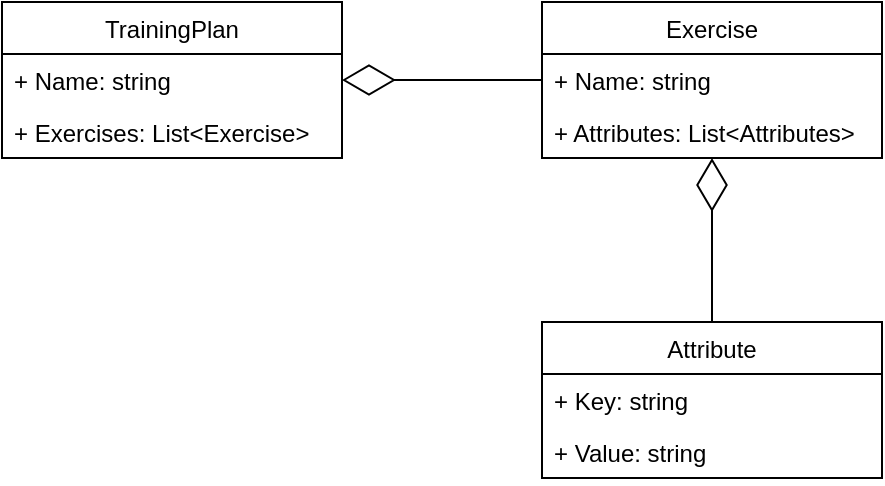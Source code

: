 <mxfile version="12.1.9" type="github" pages="1">
  <diagram id="Ttlfo_AbR6UySrXWPtZ4" name="Page-1">
    <mxGraphModel dx="1422" dy="794" grid="1" gridSize="10" guides="1" tooltips="1" connect="1" arrows="1" fold="1" page="1" pageScale="1" pageWidth="827" pageHeight="1169" math="0" shadow="0">
      <root>
        <mxCell id="0"/>
        <mxCell id="1" parent="0"/>
        <mxCell id="IGPPZvAUWJzWdDN3icNS-1" value="Exercise" style="swimlane;fontStyle=0;childLayout=stackLayout;horizontal=1;startSize=26;fillColor=none;horizontalStack=0;resizeParent=1;resizeParentMax=0;resizeLast=0;collapsible=1;marginBottom=0;" vertex="1" parent="1">
          <mxGeometry x="470" y="220" width="170" height="78" as="geometry"/>
        </mxCell>
        <mxCell id="IGPPZvAUWJzWdDN3icNS-2" value="+ Name: string" style="text;strokeColor=none;fillColor=none;align=left;verticalAlign=top;spacingLeft=4;spacingRight=4;overflow=hidden;rotatable=0;points=[[0,0.5],[1,0.5]];portConstraint=eastwest;" vertex="1" parent="IGPPZvAUWJzWdDN3icNS-1">
          <mxGeometry y="26" width="170" height="26" as="geometry"/>
        </mxCell>
        <mxCell id="IGPPZvAUWJzWdDN3icNS-3" value="+ Attributes: List&lt;Attributes&gt;" style="text;strokeColor=none;fillColor=none;align=left;verticalAlign=top;spacingLeft=4;spacingRight=4;overflow=hidden;rotatable=0;points=[[0,0.5],[1,0.5]];portConstraint=eastwest;" vertex="1" parent="IGPPZvAUWJzWdDN3icNS-1">
          <mxGeometry y="52" width="170" height="26" as="geometry"/>
        </mxCell>
        <mxCell id="IGPPZvAUWJzWdDN3icNS-5" value="TrainingPlan" style="swimlane;fontStyle=0;childLayout=stackLayout;horizontal=1;startSize=26;fillColor=none;horizontalStack=0;resizeParent=1;resizeParentMax=0;resizeLast=0;collapsible=1;marginBottom=0;" vertex="1" parent="1">
          <mxGeometry x="200" y="220" width="170" height="78" as="geometry"/>
        </mxCell>
        <mxCell id="IGPPZvAUWJzWdDN3icNS-6" value="+ Name: string" style="text;strokeColor=none;fillColor=none;align=left;verticalAlign=top;spacingLeft=4;spacingRight=4;overflow=hidden;rotatable=0;points=[[0,0.5],[1,0.5]];portConstraint=eastwest;" vertex="1" parent="IGPPZvAUWJzWdDN3icNS-5">
          <mxGeometry y="26" width="170" height="26" as="geometry"/>
        </mxCell>
        <mxCell id="IGPPZvAUWJzWdDN3icNS-7" value="+ Exercises: List&lt;Exercise&gt;" style="text;strokeColor=none;fillColor=none;align=left;verticalAlign=top;spacingLeft=4;spacingRight=4;overflow=hidden;rotatable=0;points=[[0,0.5],[1,0.5]];portConstraint=eastwest;" vertex="1" parent="IGPPZvAUWJzWdDN3icNS-5">
          <mxGeometry y="52" width="170" height="26" as="geometry"/>
        </mxCell>
        <mxCell id="IGPPZvAUWJzWdDN3icNS-8" value="Attribute" style="swimlane;fontStyle=0;childLayout=stackLayout;horizontal=1;startSize=26;fillColor=none;horizontalStack=0;resizeParent=1;resizeParentMax=0;resizeLast=0;collapsible=1;marginBottom=0;" vertex="1" parent="1">
          <mxGeometry x="470" y="380" width="170" height="78" as="geometry"/>
        </mxCell>
        <mxCell id="IGPPZvAUWJzWdDN3icNS-9" value="+ Key: string" style="text;strokeColor=none;fillColor=none;align=left;verticalAlign=top;spacingLeft=4;spacingRight=4;overflow=hidden;rotatable=0;points=[[0,0.5],[1,0.5]];portConstraint=eastwest;" vertex="1" parent="IGPPZvAUWJzWdDN3icNS-8">
          <mxGeometry y="26" width="170" height="26" as="geometry"/>
        </mxCell>
        <mxCell id="IGPPZvAUWJzWdDN3icNS-10" value="+ Value: string" style="text;strokeColor=none;fillColor=none;align=left;verticalAlign=top;spacingLeft=4;spacingRight=4;overflow=hidden;rotatable=0;points=[[0,0.5],[1,0.5]];portConstraint=eastwest;" vertex="1" parent="IGPPZvAUWJzWdDN3icNS-8">
          <mxGeometry y="52" width="170" height="26" as="geometry"/>
        </mxCell>
        <mxCell id="IGPPZvAUWJzWdDN3icNS-11" value="" style="endArrow=diamondThin;endFill=0;endSize=24;html=1;entryX=1;entryY=0.5;entryDx=0;entryDy=0;exitX=0;exitY=0.5;exitDx=0;exitDy=0;" edge="1" parent="1" source="IGPPZvAUWJzWdDN3icNS-2" target="IGPPZvAUWJzWdDN3icNS-6">
          <mxGeometry width="160" relative="1" as="geometry">
            <mxPoint x="340" y="380" as="sourcePoint"/>
            <mxPoint x="500" y="380" as="targetPoint"/>
          </mxGeometry>
        </mxCell>
        <mxCell id="IGPPZvAUWJzWdDN3icNS-12" value="" style="endArrow=diamondThin;endFill=0;endSize=24;html=1;exitX=0.5;exitY=0;exitDx=0;exitDy=0;" edge="1" parent="1" source="IGPPZvAUWJzWdDN3icNS-8" target="IGPPZvAUWJzWdDN3icNS-1">
          <mxGeometry width="160" relative="1" as="geometry">
            <mxPoint x="470" y="560" as="sourcePoint"/>
            <mxPoint x="630" y="560" as="targetPoint"/>
          </mxGeometry>
        </mxCell>
      </root>
    </mxGraphModel>
  </diagram>
</mxfile>

